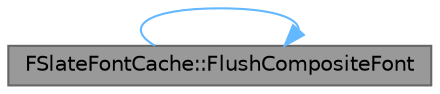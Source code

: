 digraph "FSlateFontCache::FlushCompositeFont"
{
 // INTERACTIVE_SVG=YES
 // LATEX_PDF_SIZE
  bgcolor="transparent";
  edge [fontname=Helvetica,fontsize=10,labelfontname=Helvetica,labelfontsize=10];
  node [fontname=Helvetica,fontsize=10,shape=box,height=0.2,width=0.4];
  rankdir="LR";
  Node1 [id="Node000001",label="FSlateFontCache::FlushCompositeFont",height=0.2,width=0.4,color="gray40", fillcolor="grey60", style="filled", fontcolor="black",tooltip="Flush the given composite font out of the cache."];
  Node1 -> Node1 [id="edge1_Node000001_Node000001",color="steelblue1",style="solid",tooltip=" "];
}
